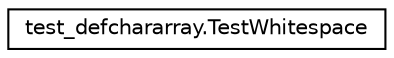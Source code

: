 digraph "Graphical Class Hierarchy"
{
 // LATEX_PDF_SIZE
  edge [fontname="Helvetica",fontsize="10",labelfontname="Helvetica",labelfontsize="10"];
  node [fontname="Helvetica",fontsize="10",shape=record];
  rankdir="LR";
  Node0 [label="test_defchararray.TestWhitespace",height=0.2,width=0.4,color="black", fillcolor="white", style="filled",URL="$classtest__defchararray_1_1TestWhitespace.html",tooltip=" "];
}
